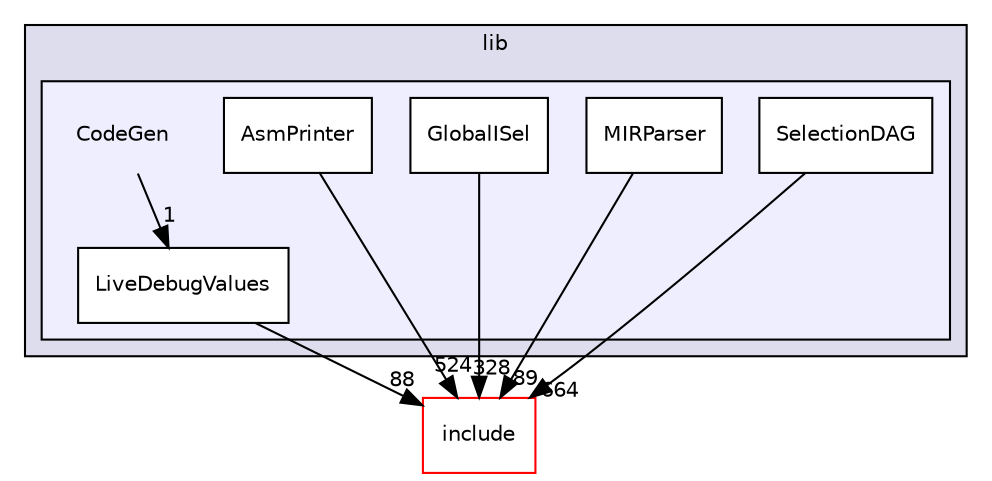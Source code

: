 digraph "lib/CodeGen" {
  bgcolor=transparent;
  compound=true
  node [ fontsize="10", fontname="Helvetica"];
  edge [ labelfontsize="10", labelfontname="Helvetica"];
  subgraph clusterdir_97aefd0d527b934f1d99a682da8fe6a9 {
    graph [ bgcolor="#ddddee", pencolor="black", label="lib" fontname="Helvetica", fontsize="10", URL="dir_97aefd0d527b934f1d99a682da8fe6a9.html"]
  subgraph clusterdir_1e8ad0574bd6e387992681ee57691a07 {
    graph [ bgcolor="#eeeeff", pencolor="black", label="" URL="dir_1e8ad0574bd6e387992681ee57691a07.html"];
    dir_1e8ad0574bd6e387992681ee57691a07 [shape=plaintext label="CodeGen"];
    dir_4fac04272b6bfbcbffaf6657848b26e5 [shape=box label="AsmPrinter" color="black" fillcolor="white" style="filled" URL="dir_4fac04272b6bfbcbffaf6657848b26e5.html"];
    dir_6a229f14c730f076cdd0d3393eea743d [shape=box label="GlobalISel" color="black" fillcolor="white" style="filled" URL="dir_6a229f14c730f076cdd0d3393eea743d.html"];
    dir_49f0d8a15731052f086a3a1176b385c7 [shape=box label="LiveDebugValues" color="black" fillcolor="white" style="filled" URL="dir_49f0d8a15731052f086a3a1176b385c7.html"];
    dir_fdce53bea115170a6d553184b2d567cf [shape=box label="MIRParser" color="black" fillcolor="white" style="filled" URL="dir_fdce53bea115170a6d553184b2d567cf.html"];
    dir_6afb80854b358a1199136b8d045fe4e9 [shape=box label="SelectionDAG" color="black" fillcolor="white" style="filled" URL="dir_6afb80854b358a1199136b8d045fe4e9.html"];
  }
  }
  dir_d44c64559bbebec7f509842c48db8b23 [shape=box label="include" color="red" URL="dir_d44c64559bbebec7f509842c48db8b23.html"];
  dir_6afb80854b358a1199136b8d045fe4e9->dir_d44c64559bbebec7f509842c48db8b23 [headlabel="664", labeldistance=1.5 headhref="dir_000042_000001.html"];
  dir_1e8ad0574bd6e387992681ee57691a07->dir_49f0d8a15731052f086a3a1176b385c7 [headlabel="1", labeldistance=1.5 headhref="dir_000038_000320.html"];
  dir_49f0d8a15731052f086a3a1176b385c7->dir_d44c64559bbebec7f509842c48db8b23 [headlabel="88", labeldistance=1.5 headhref="dir_000320_000001.html"];
  dir_fdce53bea115170a6d553184b2d567cf->dir_d44c64559bbebec7f509842c48db8b23 [headlabel="89", labeldistance=1.5 headhref="dir_000041_000001.html"];
  dir_4fac04272b6bfbcbffaf6657848b26e5->dir_d44c64559bbebec7f509842c48db8b23 [headlabel="524", labeldistance=1.5 headhref="dir_000039_000001.html"];
  dir_6a229f14c730f076cdd0d3393eea743d->dir_d44c64559bbebec7f509842c48db8b23 [headlabel="328", labeldistance=1.5 headhref="dir_000040_000001.html"];
}
